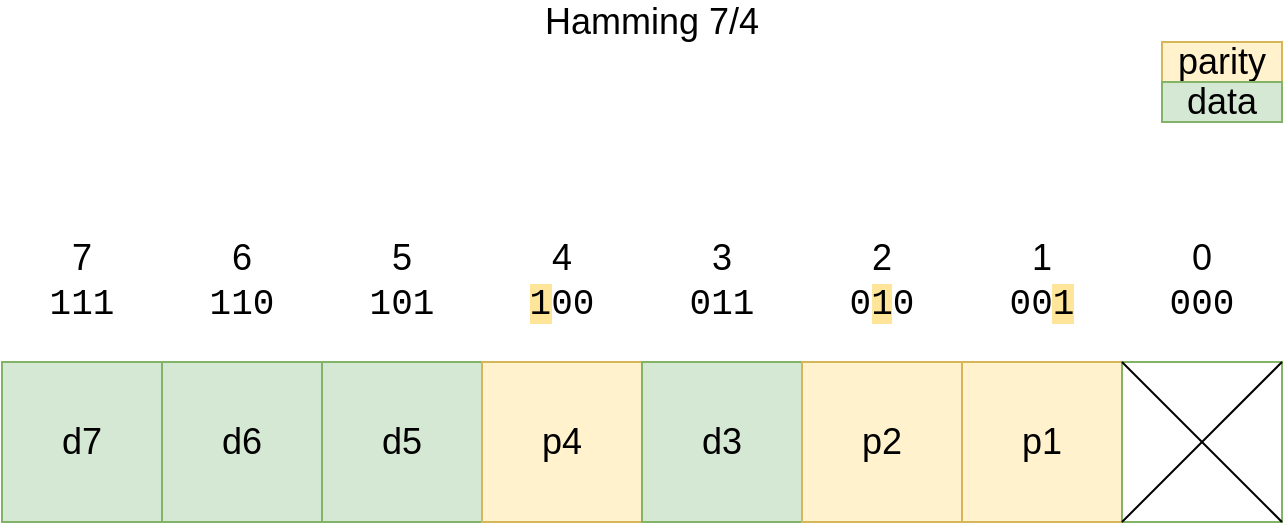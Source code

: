 <mxfile version="13.7.3" type="device"><diagram id="Vj9lSUjgdCoO5qTKF9WW" name="Seite-1"><mxGraphModel dx="782" dy="580" grid="1" gridSize="10" guides="1" tooltips="1" connect="1" arrows="1" fold="1" page="1" pageScale="1" pageWidth="827" pageHeight="1169" math="0" shadow="0"><root><mxCell id="0"/><mxCell id="1" parent="0"/><mxCell id="9NVL6lWNAEDhRwylWgG4-85" value="" style="group" parent="1" vertex="1" connectable="0"><mxGeometry x="80" y="120" width="640" height="80" as="geometry"/></mxCell><mxCell id="9NVL6lWNAEDhRwylWgG4-75" value="7&lt;br&gt;&lt;font face=&quot;Courier New&quot;&gt;111&lt;/font&gt;" style="whiteSpace=wrap;html=1;aspect=fixed;fontSize=18;strokeColor=none;" parent="9NVL6lWNAEDhRwylWgG4-85" vertex="1"><mxGeometry width="80" height="80" as="geometry"/></mxCell><mxCell id="9NVL6lWNAEDhRwylWgG4-76" value="6&lt;br&gt;&lt;font face=&quot;Courier New&quot;&gt;110&lt;/font&gt;" style="whiteSpace=wrap;html=1;aspect=fixed;fontSize=18;strokeColor=none;" parent="9NVL6lWNAEDhRwylWgG4-85" vertex="1"><mxGeometry x="80" width="80" height="80" as="geometry"/></mxCell><mxCell id="9NVL6lWNAEDhRwylWgG4-77" value="5&lt;br&gt;&lt;font face=&quot;Courier New&quot;&gt;101&lt;/font&gt;" style="whiteSpace=wrap;html=1;aspect=fixed;fontSize=18;strokeColor=none;" parent="9NVL6lWNAEDhRwylWgG4-85" vertex="1"><mxGeometry x="160" width="80" height="80" as="geometry"/></mxCell><mxCell id="9NVL6lWNAEDhRwylWgG4-78" value="&lt;span style=&quot;background-color: rgb(255 , 255 , 255)&quot;&gt;4&lt;br&gt;&lt;/span&gt;&lt;font face=&quot;Courier New&quot; style=&quot;background-color: rgb(255 , 229 , 153)&quot;&gt;1&lt;/font&gt;&lt;font face=&quot;Courier New&quot;&gt;00&lt;/font&gt;" style="whiteSpace=wrap;html=1;aspect=fixed;fontSize=18;strokeColor=none;" parent="9NVL6lWNAEDhRwylWgG4-85" vertex="1"><mxGeometry x="240" width="80" height="80" as="geometry"/></mxCell><mxCell id="9NVL6lWNAEDhRwylWgG4-79" value="3&lt;br&gt;&lt;font face=&quot;Courier New&quot;&gt;011&lt;/font&gt;" style="whiteSpace=wrap;html=1;aspect=fixed;fontSize=18;strokeColor=none;" parent="9NVL6lWNAEDhRwylWgG4-85" vertex="1"><mxGeometry x="320" width="80" height="80" as="geometry"/></mxCell><mxCell id="9NVL6lWNAEDhRwylWgG4-80" value="2&lt;br&gt;&lt;font face=&quot;Courier New&quot;&gt;0&lt;span style=&quot;background-color: rgb(255 , 229 , 153)&quot;&gt;1&lt;/span&gt;0&lt;/font&gt;" style="whiteSpace=wrap;html=1;aspect=fixed;fontSize=18;strokeColor=none;" parent="9NVL6lWNAEDhRwylWgG4-85" vertex="1"><mxGeometry x="400" width="80" height="80" as="geometry"/></mxCell><mxCell id="9NVL6lWNAEDhRwylWgG4-81" value="1&lt;br&gt;&lt;font face=&quot;Courier New&quot;&gt;00&lt;span style=&quot;background-color: rgb(255 , 229 , 153)&quot;&gt;1&lt;/span&gt;&lt;/font&gt;" style="whiteSpace=wrap;html=1;aspect=fixed;fontSize=18;strokeColor=none;" parent="9NVL6lWNAEDhRwylWgG4-85" vertex="1"><mxGeometry x="480" width="80" height="80" as="geometry"/></mxCell><mxCell id="9NVL6lWNAEDhRwylWgG4-84" value="0&lt;br&gt;&lt;font face=&quot;Courier New&quot;&gt;000&lt;/font&gt;" style="whiteSpace=wrap;html=1;aspect=fixed;fontSize=18;strokeColor=none;" parent="9NVL6lWNAEDhRwylWgG4-85" vertex="1"><mxGeometry x="560" width="80" height="80" as="geometry"/></mxCell><mxCell id="9NVL6lWNAEDhRwylWgG4-67" value="d7" style="whiteSpace=wrap;html=1;aspect=fixed;fontSize=18;fillColor=#d5e8d4;strokeColor=#82b366;" parent="1" vertex="1"><mxGeometry x="80" y="200" width="80" height="80" as="geometry"/></mxCell><mxCell id="9NVL6lWNAEDhRwylWgG4-68" value="d6" style="whiteSpace=wrap;html=1;aspect=fixed;fontSize=18;fillColor=#d5e8d4;strokeColor=#82b366;" parent="1" vertex="1"><mxGeometry x="160" y="200" width="80" height="80" as="geometry"/></mxCell><mxCell id="9NVL6lWNAEDhRwylWgG4-69" value="d5" style="whiteSpace=wrap;html=1;aspect=fixed;fontSize=18;fillColor=#d5e8d4;strokeColor=#82b366;" parent="1" vertex="1"><mxGeometry x="240" y="200" width="80" height="80" as="geometry"/></mxCell><mxCell id="9NVL6lWNAEDhRwylWgG4-70" value="p4" style="whiteSpace=wrap;html=1;aspect=fixed;fontSize=18;fillColor=#fff2cc;strokeColor=#d6b656;" parent="1" vertex="1"><mxGeometry x="320" y="200" width="80" height="80" as="geometry"/></mxCell><mxCell id="9NVL6lWNAEDhRwylWgG4-71" value="d3" style="whiteSpace=wrap;html=1;aspect=fixed;fontSize=18;fillColor=#d5e8d4;strokeColor=#82b366;" parent="1" vertex="1"><mxGeometry x="400" y="200" width="80" height="80" as="geometry"/></mxCell><mxCell id="9NVL6lWNAEDhRwylWgG4-72" value="p2" style="whiteSpace=wrap;html=1;aspect=fixed;fontSize=18;fillColor=#fff2cc;strokeColor=#d6b656;" parent="1" vertex="1"><mxGeometry x="480" y="200" width="80" height="80" as="geometry"/></mxCell><mxCell id="9NVL6lWNAEDhRwylWgG4-73" value="p1" style="whiteSpace=wrap;html=1;aspect=fixed;fontSize=18;fillColor=#fff2cc;strokeColor=#d6b656;" parent="1" vertex="1"><mxGeometry x="560" y="200" width="80" height="80" as="geometry"/></mxCell><mxCell id="9NVL6lWNAEDhRwylWgG4-82" value="" style="whiteSpace=wrap;html=1;aspect=fixed;fontSize=18;strokeColor=#82b366;fillColor=none;" parent="1" vertex="1"><mxGeometry x="640" y="200" width="80" height="80" as="geometry"/></mxCell><mxCell id="E3r6md7Nl7j6trNT0f2K-4" value="parity" style="rounded=0;whiteSpace=wrap;html=1;strokeColor=#d6b656;fontSize=18;fillColor=#fff2cc;" vertex="1" parent="1"><mxGeometry x="660" y="40" width="60" height="20" as="geometry"/></mxCell><mxCell id="E3r6md7Nl7j6trNT0f2K-5" value="data" style="rounded=0;whiteSpace=wrap;html=1;strokeColor=#82b366;fontSize=18;fillColor=#d5e8d4;" vertex="1" parent="1"><mxGeometry x="660" y="60" width="60" height="20" as="geometry"/></mxCell><mxCell id="E3r6md7Nl7j6trNT0f2K-6" value="Hamming 7/4" style="text;html=1;strokeColor=none;fillColor=none;align=center;verticalAlign=middle;whiteSpace=wrap;rounded=0;fontSize=18;" vertex="1" parent="1"><mxGeometry x="240" y="20" width="330" height="20" as="geometry"/></mxCell><mxCell id="E3r6md7Nl7j6trNT0f2K-7" value="" style="endArrow=none;html=1;strokeWidth=1;fontSize=18;exitX=0;exitY=1;exitDx=0;exitDy=0;" edge="1" parent="1" source="9NVL6lWNAEDhRwylWgG4-82"><mxGeometry width="50" height="50" relative="1" as="geometry"><mxPoint x="670" y="250" as="sourcePoint"/><mxPoint x="720" y="200" as="targetPoint"/></mxGeometry></mxCell><mxCell id="E3r6md7Nl7j6trNT0f2K-8" value="" style="endArrow=none;html=1;strokeWidth=1;fontSize=18;entryX=0;entryY=0;entryDx=0;entryDy=0;exitX=1;exitY=1;exitDx=0;exitDy=0;" edge="1" parent="1" source="9NVL6lWNAEDhRwylWgG4-82" target="9NVL6lWNAEDhRwylWgG4-82"><mxGeometry width="50" height="50" relative="1" as="geometry"><mxPoint x="380" y="310" as="sourcePoint"/><mxPoint x="430" y="260" as="targetPoint"/></mxGeometry></mxCell></root></mxGraphModel></diagram></mxfile>